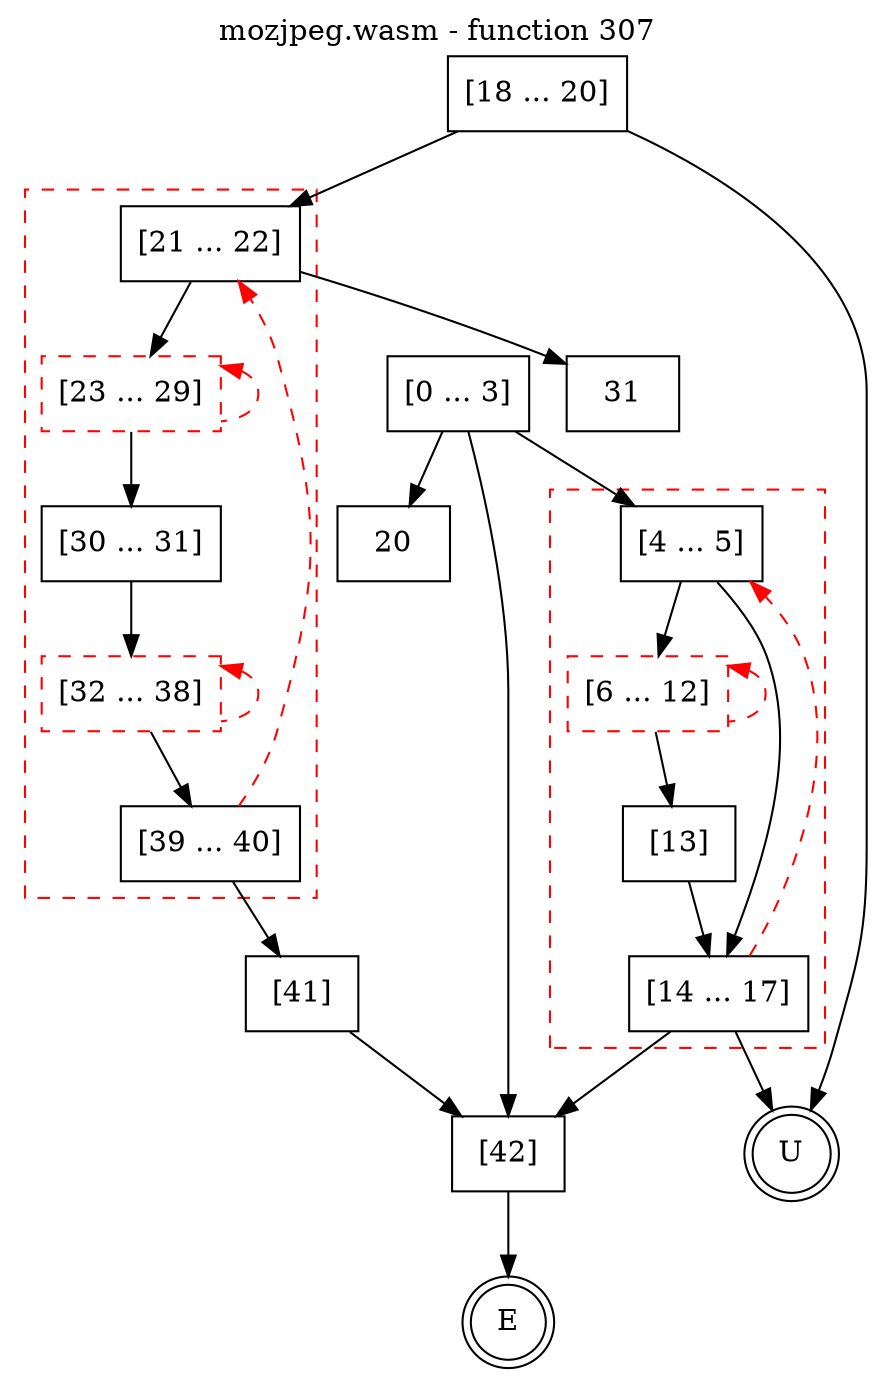 digraph finite_state_machine {
    label = "mozjpeg.wasm - function 307"
    labelloc =  t
    labelfontsize = 16
    labelfontcolor = black
    labelfontname = "Helvetica"
    node [shape = doublecircle]; E U ;
    node [shape = box];
    node [shape=box, color=black, style=solid] 0[label="[0 ... 3]"]
    subgraph cluster_4{
    label = "";
    style = dashed color = red;
    node [shape=box, color=black, style=solid] 4[label="[4 ... 5]"]
    node [shape=box, color=red, style=dashed] 6[label="[6 ... 12]"]
    node [shape=box, color=black, style=solid] 13[label="[13]"]
    node [shape=box, color=black, style=solid] 14[label="[14 ... 17]"]
    }
    node [shape=box, color=black, style=solid] 18[label="[18 ... 20]"]
    subgraph cluster_21{
    label = "";
    style = dashed color = red;
    node [shape=box, color=black, style=solid] 21[label="[21 ... 22]"]
    node [shape=box, color=red, style=dashed] 23[label="[23 ... 29]"]
    node [shape=box, color=black, style=solid] 30[label="[30 ... 31]"]
    node [shape=box, color=red, style=dashed] 32[label="[32 ... 38]"]
    node [shape=box, color=black, style=solid] 39[label="[39 ... 40]"]
    }
    node [shape=box, color=black, style=solid] 41[label="[41]"]
    node [shape=box, color=black, style=solid] 42[label="[42]"]
    node [shape=box, color=black, style=solid] U[label="U"]
    0 -> 4;
    0 -> 20;
    0 -> 42;
    4 -> 6;
    4 -> 14;
    6 -> 13;
    6 -> 6[style="dashed" color="red" dir=back];
    13 -> 14;
    14 -> 4[style="dashed" color="red"];
    14 -> 42;
    14 -> U;
    18 -> 21;
    18 -> U;
    21 -> 23;
    21 -> 31;
    23 -> 30;
    23 -> 23[style="dashed" color="red" dir=back];
    30 -> 32;
    32 -> 39;
    32 -> 32[style="dashed" color="red" dir=back];
    39 -> 21[style="dashed" color="red"];
    39 -> 41;
    41 -> 42;
    42 -> E;
}
